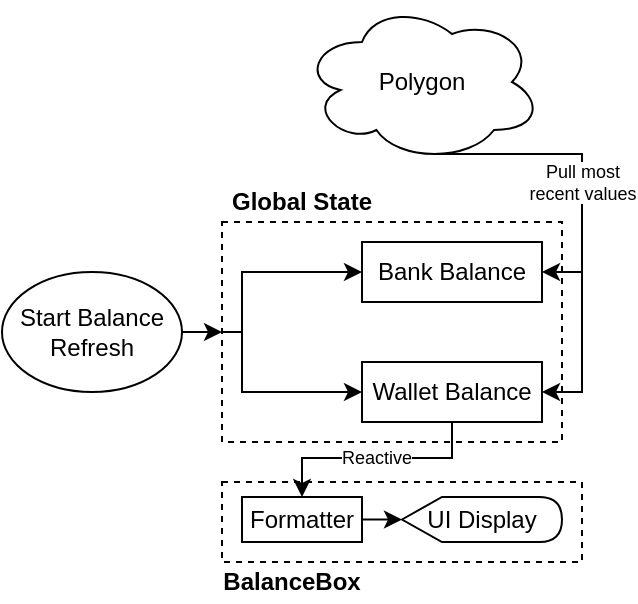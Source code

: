 <mxfile version="16.5.1" type="device"><diagram id="Z-ozyKMeUR_BSy2tA1Q_" name="Page-1"><mxGraphModel dx="677" dy="412" grid="1" gridSize="10" guides="1" tooltips="1" connect="1" arrows="1" fold="1" page="1" pageScale="1" pageWidth="827" pageHeight="1169" math="0" shadow="0"><root><mxCell id="0"/><mxCell id="1" parent="0"/><mxCell id="14HITKGjb4JVzYLEnVLP-6" value="" style="rounded=0;whiteSpace=wrap;html=1;fillColor=none;dashed=1;" vertex="1" parent="1"><mxGeometry x="190" y="390" width="180" height="40" as="geometry"/></mxCell><mxCell id="14HITKGjb4JVzYLEnVLP-1" value="" style="rounded=0;whiteSpace=wrap;html=1;fillColor=none;dashed=1;" vertex="1" parent="1"><mxGeometry x="190" y="260" width="170" height="110" as="geometry"/></mxCell><mxCell id="14HITKGjb4JVzYLEnVLP-3" value="Polygon" style="ellipse;shape=cloud;whiteSpace=wrap;html=1;" vertex="1" parent="1"><mxGeometry x="230" y="150" width="120" height="80" as="geometry"/></mxCell><mxCell id="14HITKGjb4JVzYLEnVLP-17" style="edgeStyle=orthogonalEdgeStyle;rounded=0;orthogonalLoop=1;jettySize=auto;html=1;exitX=1;exitY=0.5;exitDx=0;exitDy=0;entryX=0;entryY=0.5;entryDx=0;entryDy=0;" edge="1" parent="1" source="14HITKGjb4JVzYLEnVLP-12" target="14HITKGjb4JVzYLEnVLP-1"><mxGeometry relative="1" as="geometry"/></mxCell><mxCell id="14HITKGjb4JVzYLEnVLP-12" value="Start Balance Refresh" style="ellipse;whiteSpace=wrap;html=1;" vertex="1" parent="1"><mxGeometry x="80" y="285" width="90" height="60" as="geometry"/></mxCell><mxCell id="14HITKGjb4JVzYLEnVLP-33" style="edgeStyle=orthogonalEdgeStyle;rounded=0;orthogonalLoop=1;jettySize=auto;html=1;exitX=1;exitY=0.5;exitDx=0;exitDy=0;entryX=0.55;entryY=0.95;entryDx=0;entryDy=0;entryPerimeter=0;endArrow=none;endFill=0;startArrow=classic;startFill=1;" edge="1" parent="1" source="14HITKGjb4JVzYLEnVLP-14" target="14HITKGjb4JVzYLEnVLP-3"><mxGeometry relative="1" as="geometry"><Array as="points"><mxPoint x="370" y="285"/><mxPoint x="370" y="226"/></Array></mxGeometry></mxCell><mxCell id="14HITKGjb4JVzYLEnVLP-14" value="Bank Balance" style="rounded=0;whiteSpace=wrap;html=1;" vertex="1" parent="1"><mxGeometry x="260" y="270" width="90" height="30" as="geometry"/></mxCell><mxCell id="14HITKGjb4JVzYLEnVLP-27" value="Reactive" style="edgeStyle=orthogonalEdgeStyle;rounded=0;orthogonalLoop=1;jettySize=auto;html=1;exitX=0.5;exitY=1;exitDx=0;exitDy=0;entryX=0.5;entryY=0;entryDx=0;entryDy=0;fontSize=9;" edge="1" parent="1" source="14HITKGjb4JVzYLEnVLP-15" target="14HITKGjb4JVzYLEnVLP-22"><mxGeometry relative="1" as="geometry"><Array as="points"><mxPoint x="305" y="378"/><mxPoint x="230" y="378"/></Array></mxGeometry></mxCell><mxCell id="14HITKGjb4JVzYLEnVLP-32" value="Pull most&lt;br style=&quot;font-size: 9px;&quot;&gt;recent values" style="edgeStyle=orthogonalEdgeStyle;rounded=0;orthogonalLoop=1;jettySize=auto;html=1;exitX=1;exitY=0.5;exitDx=0;exitDy=0;entryX=0.55;entryY=0.95;entryDx=0;entryDy=0;entryPerimeter=0;startArrow=classic;startFill=1;endArrow=none;endFill=0;fontSize=9;" edge="1" parent="1" source="14HITKGjb4JVzYLEnVLP-15" target="14HITKGjb4JVzYLEnVLP-3"><mxGeometry x="0.174" relative="1" as="geometry"><Array as="points"><mxPoint x="370" y="345"/><mxPoint x="370" y="226"/></Array><mxPoint as="offset"/></mxGeometry></mxCell><mxCell id="14HITKGjb4JVzYLEnVLP-15" value="Wallet Balance" style="rounded=0;whiteSpace=wrap;html=1;" vertex="1" parent="1"><mxGeometry x="260" y="330" width="90" height="30" as="geometry"/></mxCell><mxCell id="14HITKGjb4JVzYLEnVLP-18" style="edgeStyle=orthogonalEdgeStyle;rounded=0;orthogonalLoop=1;jettySize=auto;html=1;exitX=0;exitY=0.5;exitDx=0;exitDy=0;entryX=0;entryY=0.5;entryDx=0;entryDy=0;" edge="1" parent="1" source="14HITKGjb4JVzYLEnVLP-1" target="14HITKGjb4JVzYLEnVLP-14"><mxGeometry relative="1" as="geometry"><Array as="points"><mxPoint x="200" y="315"/></Array></mxGeometry></mxCell><mxCell id="14HITKGjb4JVzYLEnVLP-19" style="edgeStyle=orthogonalEdgeStyle;rounded=0;orthogonalLoop=1;jettySize=auto;html=1;exitX=0;exitY=0.5;exitDx=0;exitDy=0;entryX=0;entryY=0.5;entryDx=0;entryDy=0;" edge="1" parent="1" source="14HITKGjb4JVzYLEnVLP-1" target="14HITKGjb4JVzYLEnVLP-15"><mxGeometry relative="1" as="geometry"><Array as="points"><mxPoint x="200" y="315"/><mxPoint x="200" y="345"/></Array></mxGeometry></mxCell><mxCell id="14HITKGjb4JVzYLEnVLP-21" value="UI Display" style="shape=display;whiteSpace=wrap;html=1;fillColor=default;" vertex="1" parent="1"><mxGeometry x="280" y="397.5" width="80" height="22.5" as="geometry"/></mxCell><mxCell id="14HITKGjb4JVzYLEnVLP-28" style="edgeStyle=orthogonalEdgeStyle;rounded=0;orthogonalLoop=1;jettySize=auto;html=1;exitX=1;exitY=0.5;exitDx=0;exitDy=0;entryX=0;entryY=0.5;entryDx=0;entryDy=0;entryPerimeter=0;" edge="1" parent="1" source="14HITKGjb4JVzYLEnVLP-22" target="14HITKGjb4JVzYLEnVLP-21"><mxGeometry relative="1" as="geometry"/></mxCell><mxCell id="14HITKGjb4JVzYLEnVLP-22" value="Formatter" style="rounded=0;whiteSpace=wrap;html=1;fillColor=default;" vertex="1" parent="1"><mxGeometry x="200" y="397.5" width="60" height="22.5" as="geometry"/></mxCell><mxCell id="14HITKGjb4JVzYLEnVLP-34" value="BalanceBox" style="text;html=1;strokeColor=none;fillColor=none;align=center;verticalAlign=middle;whiteSpace=wrap;rounded=0;dashed=1;fontStyle=1" vertex="1" parent="1"><mxGeometry x="190" y="430" width="70" height="20" as="geometry"/></mxCell><mxCell id="14HITKGjb4JVzYLEnVLP-35" value="Global State" style="text;html=1;strokeColor=none;fillColor=none;align=center;verticalAlign=middle;whiteSpace=wrap;rounded=0;dashed=1;fontStyle=1" vertex="1" parent="1"><mxGeometry x="190" y="240" width="80" height="20" as="geometry"/></mxCell></root></mxGraphModel></diagram></mxfile>